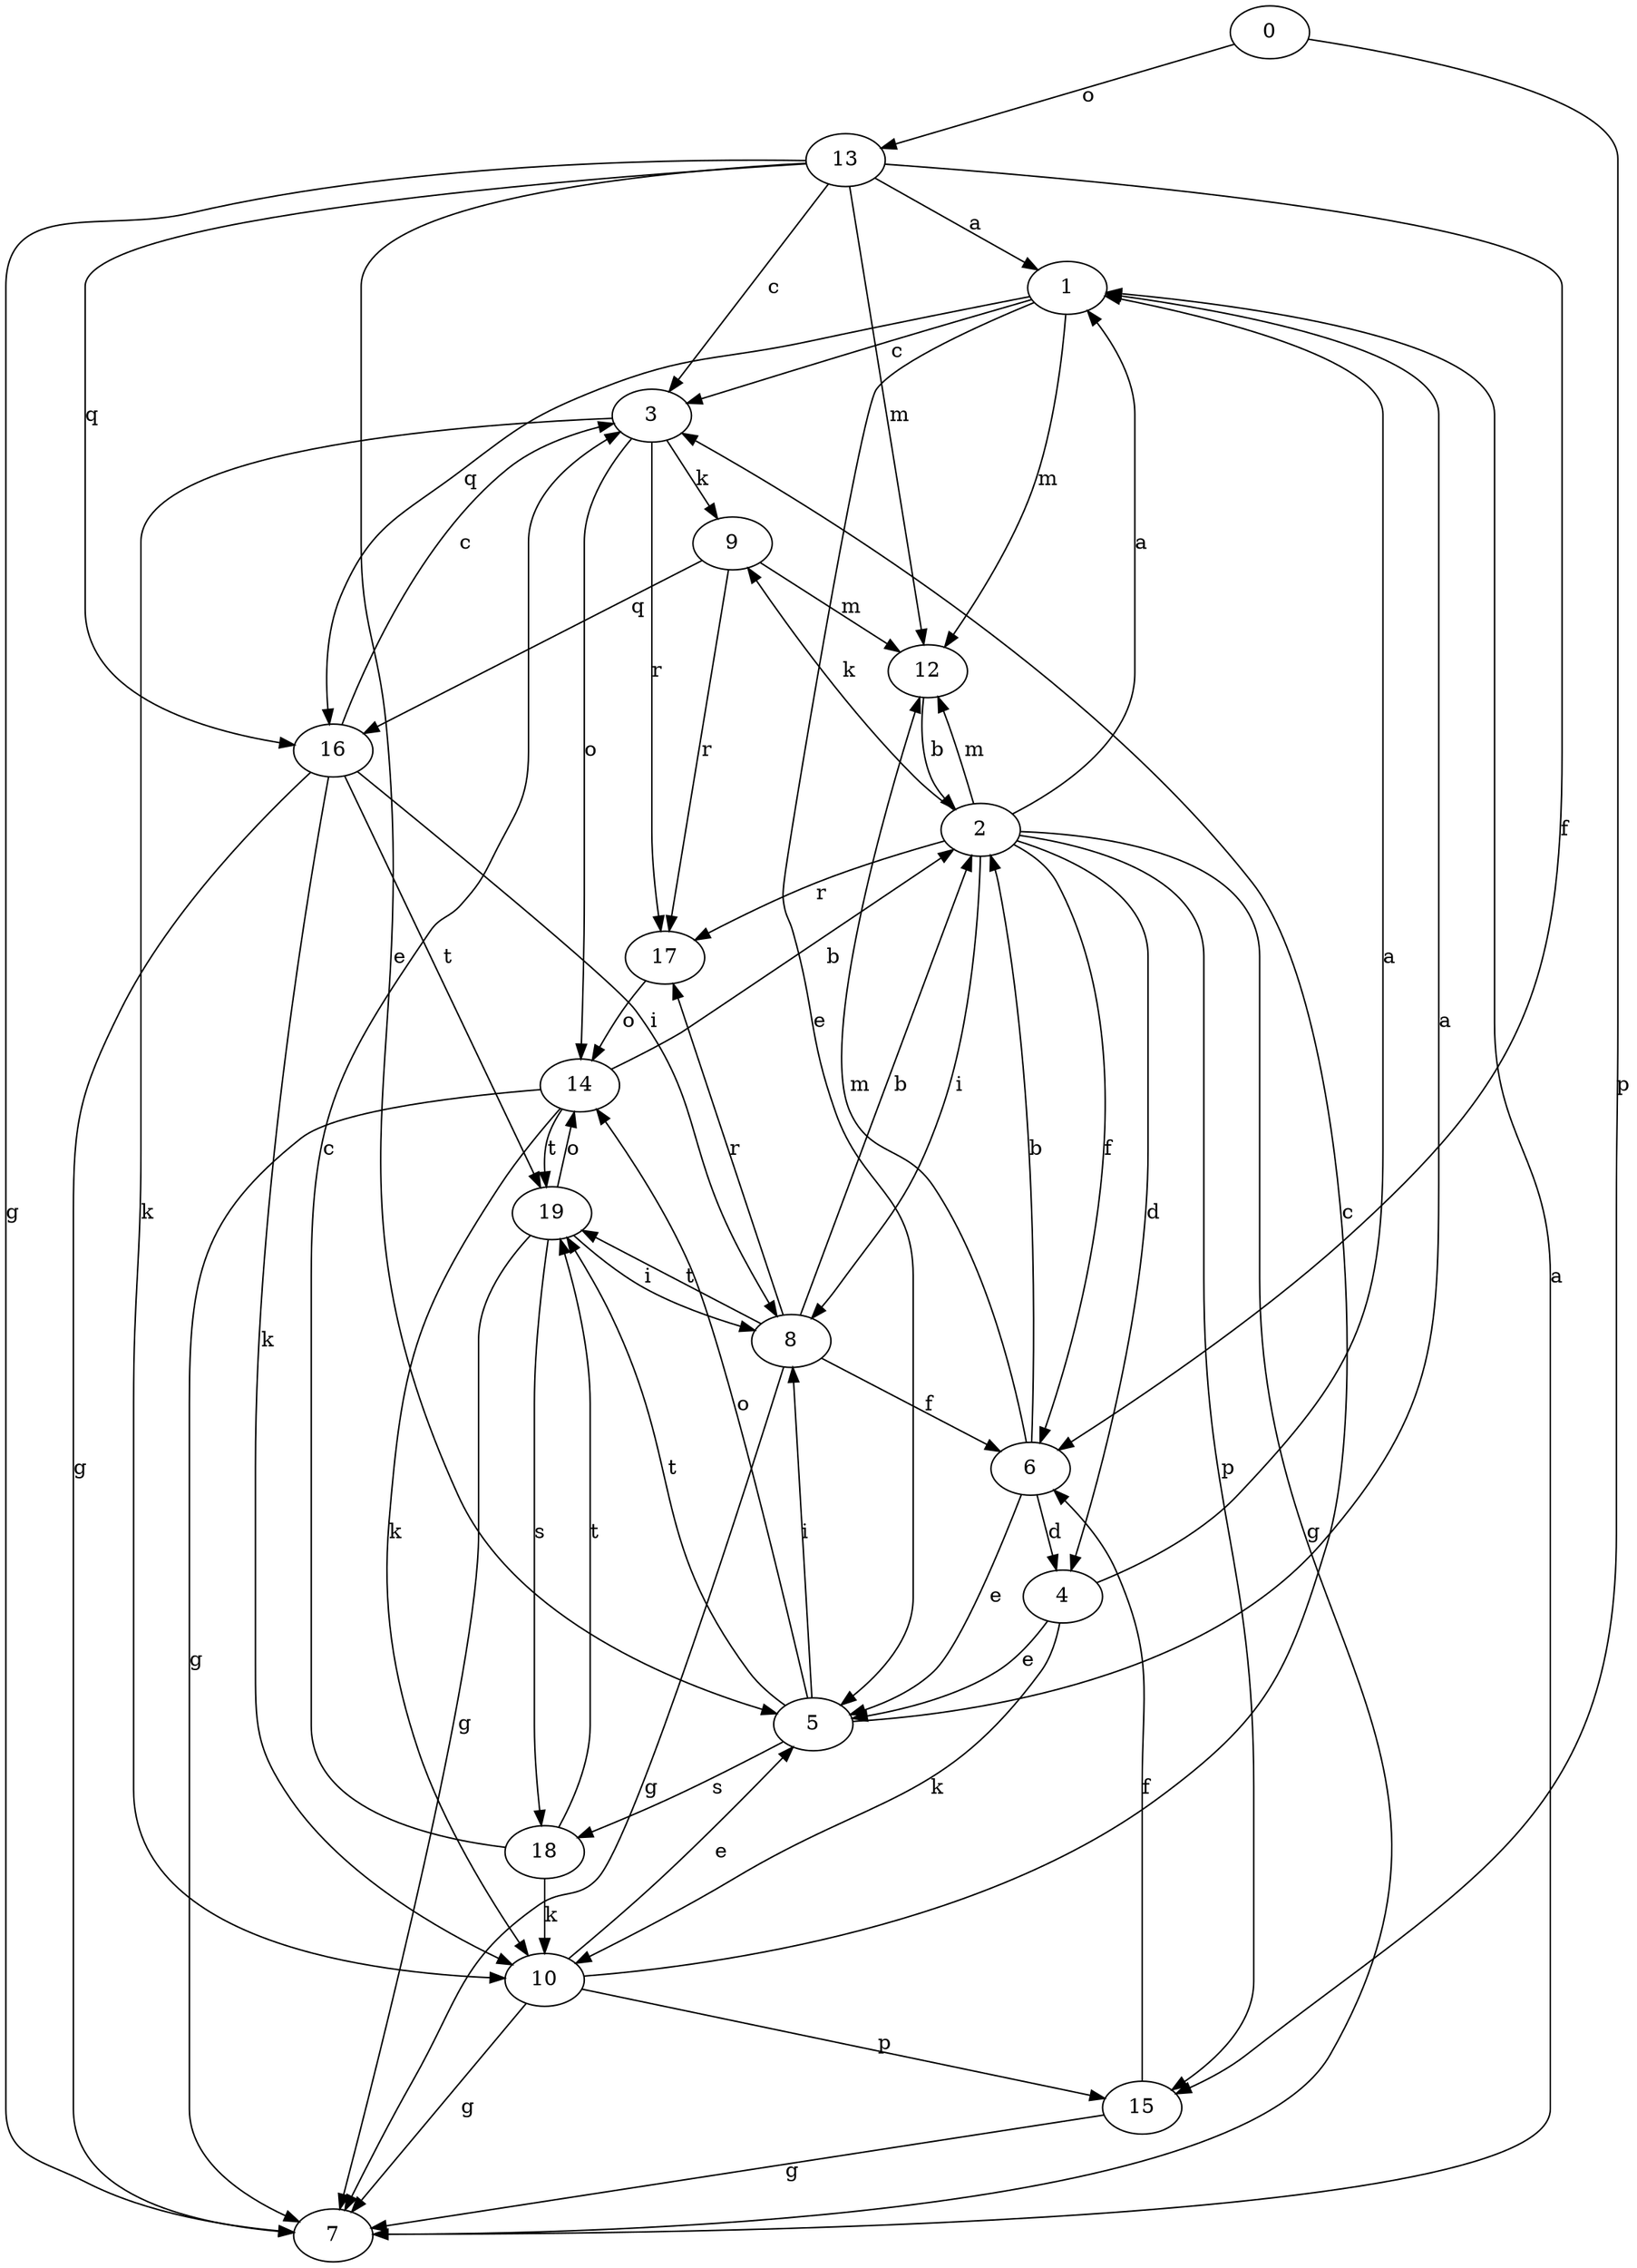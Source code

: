 strict digraph  {
0;
1;
2;
3;
4;
5;
6;
7;
8;
9;
10;
12;
13;
14;
15;
16;
17;
18;
19;
0 -> 13  [label=o];
0 -> 15  [label=p];
1 -> 3  [label=c];
1 -> 5  [label=e];
1 -> 12  [label=m];
1 -> 16  [label=q];
2 -> 1  [label=a];
2 -> 4  [label=d];
2 -> 6  [label=f];
2 -> 7  [label=g];
2 -> 8  [label=i];
2 -> 9  [label=k];
2 -> 12  [label=m];
2 -> 15  [label=p];
2 -> 17  [label=r];
3 -> 9  [label=k];
3 -> 10  [label=k];
3 -> 14  [label=o];
3 -> 17  [label=r];
4 -> 1  [label=a];
4 -> 5  [label=e];
4 -> 10  [label=k];
5 -> 1  [label=a];
5 -> 8  [label=i];
5 -> 14  [label=o];
5 -> 18  [label=s];
5 -> 19  [label=t];
6 -> 2  [label=b];
6 -> 4  [label=d];
6 -> 5  [label=e];
6 -> 12  [label=m];
7 -> 1  [label=a];
8 -> 2  [label=b];
8 -> 6  [label=f];
8 -> 7  [label=g];
8 -> 17  [label=r];
8 -> 19  [label=t];
9 -> 12  [label=m];
9 -> 16  [label=q];
9 -> 17  [label=r];
10 -> 3  [label=c];
10 -> 5  [label=e];
10 -> 7  [label=g];
10 -> 15  [label=p];
12 -> 2  [label=b];
13 -> 1  [label=a];
13 -> 3  [label=c];
13 -> 5  [label=e];
13 -> 6  [label=f];
13 -> 7  [label=g];
13 -> 12  [label=m];
13 -> 16  [label=q];
14 -> 2  [label=b];
14 -> 7  [label=g];
14 -> 10  [label=k];
14 -> 19  [label=t];
15 -> 6  [label=f];
15 -> 7  [label=g];
16 -> 3  [label=c];
16 -> 7  [label=g];
16 -> 8  [label=i];
16 -> 10  [label=k];
16 -> 19  [label=t];
17 -> 14  [label=o];
18 -> 3  [label=c];
18 -> 10  [label=k];
18 -> 19  [label=t];
19 -> 7  [label=g];
19 -> 8  [label=i];
19 -> 14  [label=o];
19 -> 18  [label=s];
}
